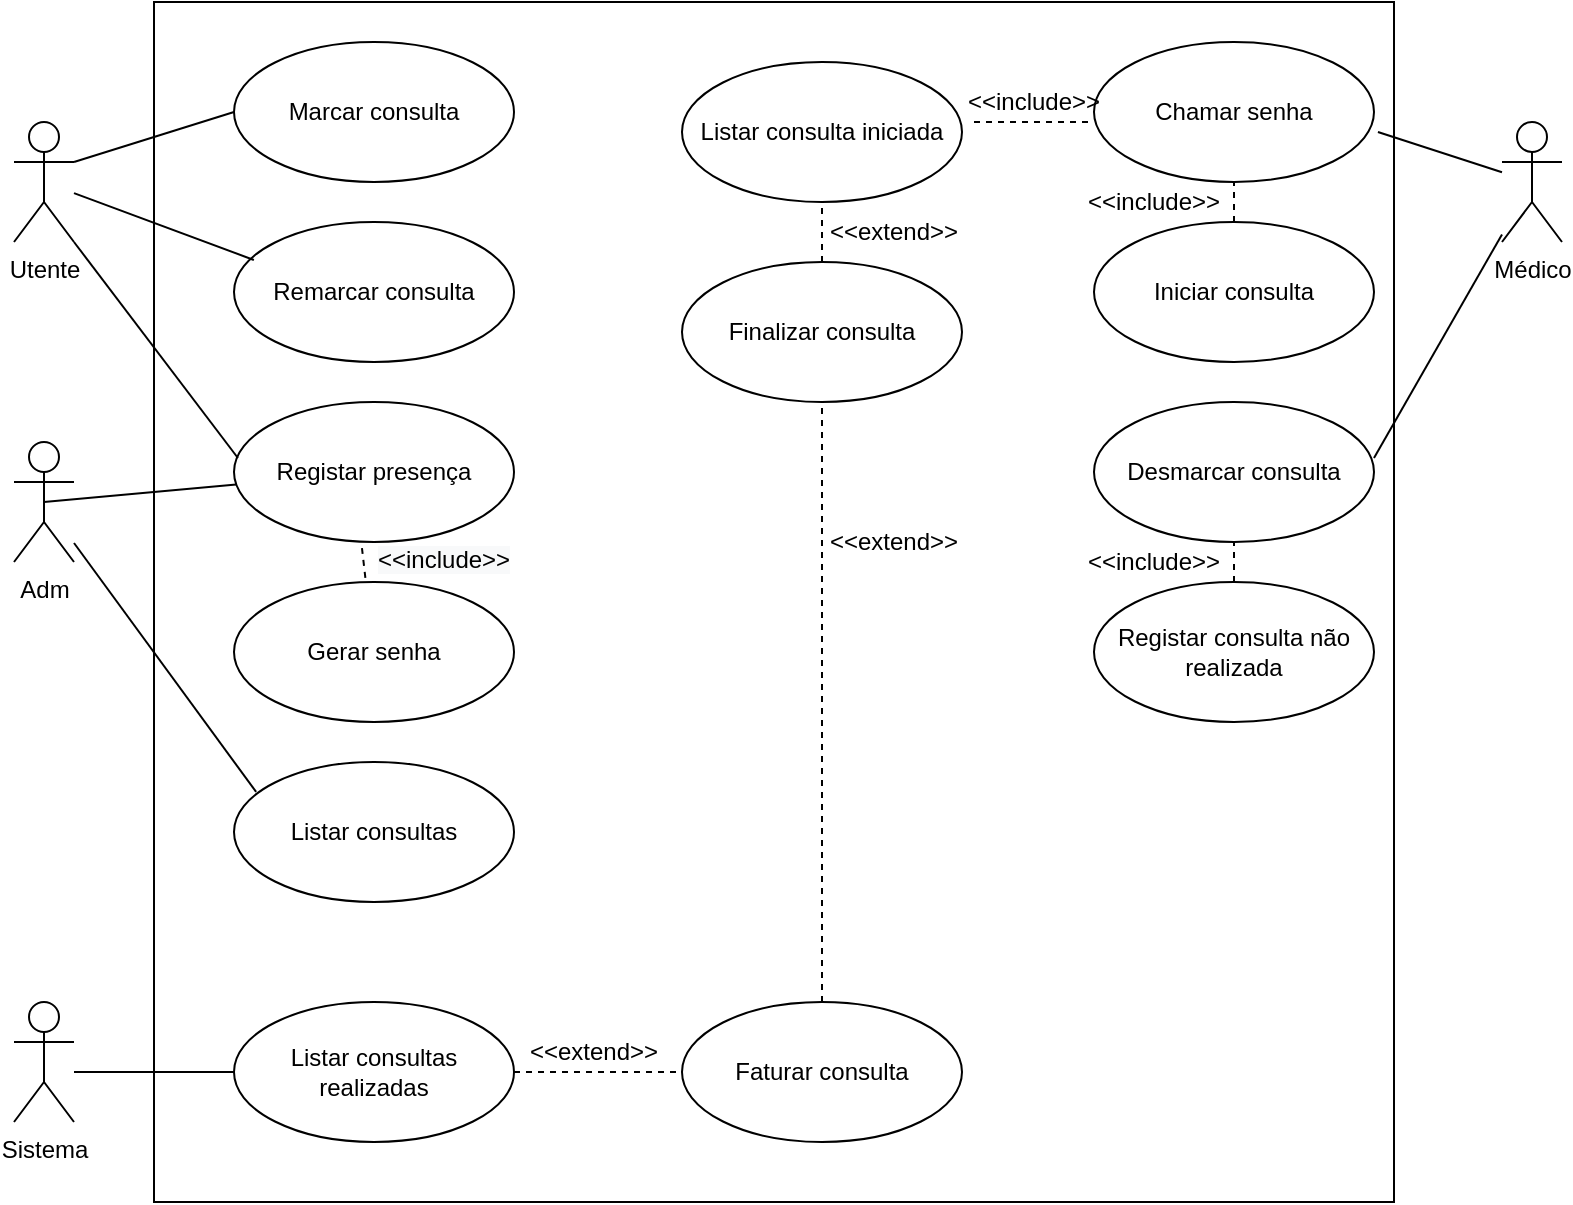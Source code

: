 <mxfile version="14.2.3" type="github"><diagram id="DZRa522m36v-pz9AhqrS" name="Page-1"><mxGraphModel dx="868" dy="1628" grid="1" gridSize="10" guides="1" tooltips="1" connect="1" arrows="1" fold="1" page="1" pageScale="1" pageWidth="827" pageHeight="1169" math="0" shadow="0"><root><mxCell id="0"/><mxCell id="1" parent="0"/><mxCell id="l5iRhtO7YY1gLJ7GkwIN-51" value="" style="rounded=0;whiteSpace=wrap;html=1;" vertex="1" parent="1"><mxGeometry x="80" y="-20" width="620" height="600" as="geometry"/></mxCell><mxCell id="l5iRhtO7YY1gLJ7GkwIN-1" value="Utente" style="shape=umlActor;verticalLabelPosition=bottom;verticalAlign=top;html=1;" vertex="1" parent="1"><mxGeometry x="10" y="40" width="30" height="60" as="geometry"/></mxCell><mxCell id="l5iRhtO7YY1gLJ7GkwIN-2" value="Adm" style="shape=umlActor;verticalLabelPosition=bottom;verticalAlign=top;html=1;" vertex="1" parent="1"><mxGeometry x="10" y="200" width="30" height="60" as="geometry"/></mxCell><mxCell id="l5iRhtO7YY1gLJ7GkwIN-3" value="Sistema" style="shape=umlActor;verticalLabelPosition=bottom;verticalAlign=top;html=1;" vertex="1" parent="1"><mxGeometry x="10" y="480" width="30" height="60" as="geometry"/></mxCell><mxCell id="l5iRhtO7YY1gLJ7GkwIN-5" value="Marcar consulta" style="ellipse;whiteSpace=wrap;html=1;" vertex="1" parent="1"><mxGeometry x="120" width="140" height="70" as="geometry"/></mxCell><mxCell id="l5iRhtO7YY1gLJ7GkwIN-6" value="Remarcar consulta" style="ellipse;whiteSpace=wrap;html=1;" vertex="1" parent="1"><mxGeometry x="120" y="90" width="140" height="70" as="geometry"/></mxCell><mxCell id="l5iRhtO7YY1gLJ7GkwIN-7" value="Registar presença" style="ellipse;whiteSpace=wrap;html=1;" vertex="1" parent="1"><mxGeometry x="120" y="180" width="140" height="70" as="geometry"/></mxCell><mxCell id="l5iRhtO7YY1gLJ7GkwIN-8" value="Gerar senha" style="ellipse;whiteSpace=wrap;html=1;" vertex="1" parent="1"><mxGeometry x="120" y="270" width="140" height="70" as="geometry"/></mxCell><mxCell id="l5iRhtO7YY1gLJ7GkwIN-10" value="Listar consultas&lt;br&gt;realizadas" style="ellipse;whiteSpace=wrap;html=1;" vertex="1" parent="1"><mxGeometry x="120" y="480" width="140" height="70" as="geometry"/></mxCell><mxCell id="l5iRhtO7YY1gLJ7GkwIN-11" value="Médico" style="shape=umlActor;verticalLabelPosition=bottom;verticalAlign=top;html=1;" vertex="1" parent="1"><mxGeometry x="754" y="40" width="30" height="60" as="geometry"/></mxCell><mxCell id="l5iRhtO7YY1gLJ7GkwIN-12" value="Chamar senha" style="ellipse;whiteSpace=wrap;html=1;" vertex="1" parent="1"><mxGeometry x="550" width="140" height="70" as="geometry"/></mxCell><mxCell id="l5iRhtO7YY1gLJ7GkwIN-13" value="Iniciar consulta" style="ellipse;whiteSpace=wrap;html=1;" vertex="1" parent="1"><mxGeometry x="550" y="90" width="140" height="70" as="geometry"/></mxCell><mxCell id="l5iRhtO7YY1gLJ7GkwIN-14" value="Desmarcar consulta" style="ellipse;whiteSpace=wrap;html=1;" vertex="1" parent="1"><mxGeometry x="550" y="180" width="140" height="70" as="geometry"/></mxCell><mxCell id="l5iRhtO7YY1gLJ7GkwIN-15" value="Registar consulta não realizada" style="ellipse;whiteSpace=wrap;html=1;" vertex="1" parent="1"><mxGeometry x="550" y="270" width="140" height="70" as="geometry"/></mxCell><mxCell id="l5iRhtO7YY1gLJ7GkwIN-16" value="" style="endArrow=none;html=1;exitX=1.014;exitY=0.643;exitDx=0;exitDy=0;exitPerimeter=0;" edge="1" parent="1" source="l5iRhtO7YY1gLJ7GkwIN-12" target="l5iRhtO7YY1gLJ7GkwIN-11"><mxGeometry width="50" height="50" relative="1" as="geometry"><mxPoint x="704" y="110" as="sourcePoint"/><mxPoint x="754" y="60" as="targetPoint"/></mxGeometry></mxCell><mxCell id="l5iRhtO7YY1gLJ7GkwIN-17" value="" style="endArrow=none;html=1;exitX=1;exitY=0.4;exitDx=0;exitDy=0;exitPerimeter=0;" edge="1" parent="1" source="l5iRhtO7YY1gLJ7GkwIN-14" target="l5iRhtO7YY1gLJ7GkwIN-11"><mxGeometry width="50" height="50" relative="1" as="geometry"><mxPoint x="710" y="180" as="sourcePoint"/><mxPoint x="760" y="130" as="targetPoint"/></mxGeometry></mxCell><mxCell id="l5iRhtO7YY1gLJ7GkwIN-19" value="&amp;lt;&amp;lt;include&amp;gt;&amp;gt;" style="text;html=1;strokeColor=none;fillColor=none;align=center;verticalAlign=middle;whiteSpace=wrap;rounded=0;" vertex="1" parent="1"><mxGeometry x="560" y="70" width="40" height="20" as="geometry"/></mxCell><mxCell id="l5iRhtO7YY1gLJ7GkwIN-20" value="" style="endArrow=none;dashed=1;html=1;entryX=0.5;entryY=1;entryDx=0;entryDy=0;" edge="1" parent="1" source="l5iRhtO7YY1gLJ7GkwIN-15" target="l5iRhtO7YY1gLJ7GkwIN-14"><mxGeometry width="50" height="50" relative="1" as="geometry"><mxPoint x="390" y="260" as="sourcePoint"/><mxPoint x="440" y="210" as="targetPoint"/></mxGeometry></mxCell><mxCell id="l5iRhtO7YY1gLJ7GkwIN-22" value="" style="endArrow=none;dashed=1;html=1;" edge="1" parent="1" source="l5iRhtO7YY1gLJ7GkwIN-13"><mxGeometry width="50" height="50" relative="1" as="geometry"><mxPoint x="570" y="120" as="sourcePoint"/><mxPoint x="620" y="70" as="targetPoint"/></mxGeometry></mxCell><mxCell id="l5iRhtO7YY1gLJ7GkwIN-23" style="edgeStyle=orthogonalEdgeStyle;rounded=0;orthogonalLoop=1;jettySize=auto;html=1;exitX=0.5;exitY=1;exitDx=0;exitDy=0;" edge="1" parent="1" source="l5iRhtO7YY1gLJ7GkwIN-19" target="l5iRhtO7YY1gLJ7GkwIN-19"><mxGeometry relative="1" as="geometry"/></mxCell><mxCell id="l5iRhtO7YY1gLJ7GkwIN-24" value="&amp;lt;&amp;lt;include&amp;gt;&amp;gt;" style="text;html=1;strokeColor=none;fillColor=none;align=center;verticalAlign=middle;whiteSpace=wrap;rounded=0;" vertex="1" parent="1"><mxGeometry x="560" y="250" width="40" height="20" as="geometry"/></mxCell><mxCell id="l5iRhtO7YY1gLJ7GkwIN-25" value="Listar consulta iniciada" style="ellipse;whiteSpace=wrap;html=1;" vertex="1" parent="1"><mxGeometry x="344" y="10" width="140" height="70" as="geometry"/></mxCell><mxCell id="l5iRhtO7YY1gLJ7GkwIN-26" value="Finalizar consulta" style="ellipse;whiteSpace=wrap;html=1;" vertex="1" parent="1"><mxGeometry x="344" y="110" width="140" height="70" as="geometry"/></mxCell><mxCell id="l5iRhtO7YY1gLJ7GkwIN-27" value="" style="endArrow=none;dashed=1;html=1;" edge="1" parent="1"><mxGeometry width="50" height="50" relative="1" as="geometry"><mxPoint x="490" y="40" as="sourcePoint"/><mxPoint x="550" y="40" as="targetPoint"/></mxGeometry></mxCell><mxCell id="l5iRhtO7YY1gLJ7GkwIN-28" value="&amp;lt;&amp;lt;include&amp;gt;&amp;gt;" style="text;html=1;strokeColor=none;fillColor=none;align=center;verticalAlign=middle;whiteSpace=wrap;rounded=0;" vertex="1" parent="1"><mxGeometry x="500" y="20" width="40" height="20" as="geometry"/></mxCell><mxCell id="l5iRhtO7YY1gLJ7GkwIN-29" value="" style="endArrow=none;dashed=1;html=1;entryX=0.5;entryY=1;entryDx=0;entryDy=0;" edge="1" parent="1" source="l5iRhtO7YY1gLJ7GkwIN-26" target="l5iRhtO7YY1gLJ7GkwIN-25"><mxGeometry width="50" height="50" relative="1" as="geometry"><mxPoint x="390" y="260" as="sourcePoint"/><mxPoint x="440" y="210" as="targetPoint"/></mxGeometry></mxCell><mxCell id="l5iRhtO7YY1gLJ7GkwIN-30" value="&amp;lt;&amp;lt;extend&amp;gt;&amp;gt;" style="text;html=1;strokeColor=none;fillColor=none;align=center;verticalAlign=middle;whiteSpace=wrap;rounded=0;" vertex="1" parent="1"><mxGeometry x="430" y="85" width="40" height="20" as="geometry"/></mxCell><mxCell id="l5iRhtO7YY1gLJ7GkwIN-32" value="Faturar consulta" style="ellipse;whiteSpace=wrap;html=1;" vertex="1" parent="1"><mxGeometry x="344" y="480" width="140" height="70" as="geometry"/></mxCell><mxCell id="l5iRhtO7YY1gLJ7GkwIN-33" value="&amp;lt;&amp;lt;extend&amp;gt;&amp;gt;" style="text;html=1;strokeColor=none;fillColor=none;align=center;verticalAlign=middle;whiteSpace=wrap;rounded=0;" vertex="1" parent="1"><mxGeometry x="280" y="495" width="40" height="20" as="geometry"/></mxCell><mxCell id="l5iRhtO7YY1gLJ7GkwIN-34" value="" style="endArrow=none;dashed=1;html=1;exitX=1;exitY=0.5;exitDx=0;exitDy=0;entryX=0;entryY=0.5;entryDx=0;entryDy=0;" edge="1" parent="1" source="l5iRhtO7YY1gLJ7GkwIN-10" target="l5iRhtO7YY1gLJ7GkwIN-32"><mxGeometry width="50" height="50" relative="1" as="geometry"><mxPoint x="390" y="380" as="sourcePoint"/><mxPoint x="440" y="330" as="targetPoint"/></mxGeometry></mxCell><mxCell id="l5iRhtO7YY1gLJ7GkwIN-35" value="" style="endArrow=none;html=1;entryX=0;entryY=0.5;entryDx=0;entryDy=0;" edge="1" parent="1" target="l5iRhtO7YY1gLJ7GkwIN-10"><mxGeometry width="50" height="50" relative="1" as="geometry"><mxPoint x="40" y="515" as="sourcePoint"/><mxPoint x="440" y="330" as="targetPoint"/></mxGeometry></mxCell><mxCell id="l5iRhtO7YY1gLJ7GkwIN-36" value="" style="endArrow=none;dashed=1;html=1;entryX=0.5;entryY=1;entryDx=0;entryDy=0;" edge="1" parent="1" source="l5iRhtO7YY1gLJ7GkwIN-32" target="l5iRhtO7YY1gLJ7GkwIN-26"><mxGeometry width="50" height="50" relative="1" as="geometry"><mxPoint x="390" y="260" as="sourcePoint"/><mxPoint x="440" y="210" as="targetPoint"/></mxGeometry></mxCell><mxCell id="l5iRhtO7YY1gLJ7GkwIN-37" value="&amp;lt;&amp;lt;extend&amp;gt;&amp;gt;" style="text;html=1;strokeColor=none;fillColor=none;align=center;verticalAlign=middle;whiteSpace=wrap;rounded=0;" vertex="1" parent="1"><mxGeometry x="430" y="240" width="40" height="20" as="geometry"/></mxCell><mxCell id="l5iRhtO7YY1gLJ7GkwIN-39" value="" style="endArrow=none;html=1;entryX=0;entryY=0.5;entryDx=0;entryDy=0;exitX=1;exitY=0.333;exitDx=0;exitDy=0;exitPerimeter=0;" edge="1" parent="1" source="l5iRhtO7YY1gLJ7GkwIN-1" target="l5iRhtO7YY1gLJ7GkwIN-5"><mxGeometry width="50" height="50" relative="1" as="geometry"><mxPoint x="390" y="260" as="sourcePoint"/><mxPoint x="440" y="210" as="targetPoint"/></mxGeometry></mxCell><mxCell id="l5iRhtO7YY1gLJ7GkwIN-41" value="" style="endArrow=none;html=1;entryX=0.014;entryY=0.4;entryDx=0;entryDy=0;entryPerimeter=0;exitX=1;exitY=1;exitDx=0;exitDy=0;exitPerimeter=0;" edge="1" parent="1" source="l5iRhtO7YY1gLJ7GkwIN-1" target="l5iRhtO7YY1gLJ7GkwIN-7"><mxGeometry width="50" height="50" relative="1" as="geometry"><mxPoint x="100" y="270" as="sourcePoint"/><mxPoint x="110" y="200" as="targetPoint"/></mxGeometry></mxCell><mxCell id="l5iRhtO7YY1gLJ7GkwIN-43" value="" style="endArrow=none;html=1;entryX=0.071;entryY=0.271;entryDx=0;entryDy=0;entryPerimeter=0;" edge="1" parent="1" source="l5iRhtO7YY1gLJ7GkwIN-1" target="l5iRhtO7YY1gLJ7GkwIN-6"><mxGeometry width="50" height="50" relative="1" as="geometry"><mxPoint x="270" y="170" as="sourcePoint"/><mxPoint x="320" y="120" as="targetPoint"/></mxGeometry></mxCell><mxCell id="l5iRhtO7YY1gLJ7GkwIN-44" value="" style="endArrow=none;html=1;exitX=0.5;exitY=0.5;exitDx=0;exitDy=0;exitPerimeter=0;" edge="1" parent="1" source="l5iRhtO7YY1gLJ7GkwIN-2" target="l5iRhtO7YY1gLJ7GkwIN-7"><mxGeometry width="50" height="50" relative="1" as="geometry"><mxPoint x="390" y="260" as="sourcePoint"/><mxPoint x="440" y="210" as="targetPoint"/></mxGeometry></mxCell><mxCell id="l5iRhtO7YY1gLJ7GkwIN-45" value="" style="endArrow=none;dashed=1;html=1;exitX=0.457;exitY=1.043;exitDx=0;exitDy=0;exitPerimeter=0;" edge="1" parent="1" source="l5iRhtO7YY1gLJ7GkwIN-7" target="l5iRhtO7YY1gLJ7GkwIN-8"><mxGeometry width="50" height="50" relative="1" as="geometry"><mxPoint x="390" y="260" as="sourcePoint"/><mxPoint x="440" y="210" as="targetPoint"/></mxGeometry></mxCell><mxCell id="l5iRhtO7YY1gLJ7GkwIN-46" value="&lt;span style=&quot;color: rgb(0, 0, 0); font-family: helvetica; font-size: 12px; font-style: normal; font-weight: 400; letter-spacing: normal; text-align: center; text-indent: 0px; text-transform: none; word-spacing: 0px; background-color: rgb(248, 249, 250); display: inline; float: none;&quot;&gt;&amp;lt;&amp;lt;include&amp;gt;&amp;gt;&lt;/span&gt;" style="text;whiteSpace=wrap;html=1;" vertex="1" parent="1"><mxGeometry x="190" y="245" width="90" height="30" as="geometry"/></mxCell><mxCell id="l5iRhtO7YY1gLJ7GkwIN-47" value="Listar consultas" style="ellipse;whiteSpace=wrap;html=1;" vertex="1" parent="1"><mxGeometry x="120" y="360" width="140" height="70" as="geometry"/></mxCell><mxCell id="l5iRhtO7YY1gLJ7GkwIN-52" value="" style="endArrow=none;html=1;exitX=0.079;exitY=0.214;exitDx=0;exitDy=0;exitPerimeter=0;" edge="1" parent="1" source="l5iRhtO7YY1gLJ7GkwIN-47" target="l5iRhtO7YY1gLJ7GkwIN-2"><mxGeometry width="50" height="50" relative="1" as="geometry"><mxPoint x="240" y="370" as="sourcePoint"/><mxPoint x="290" y="320" as="targetPoint"/></mxGeometry></mxCell></root></mxGraphModel></diagram></mxfile>